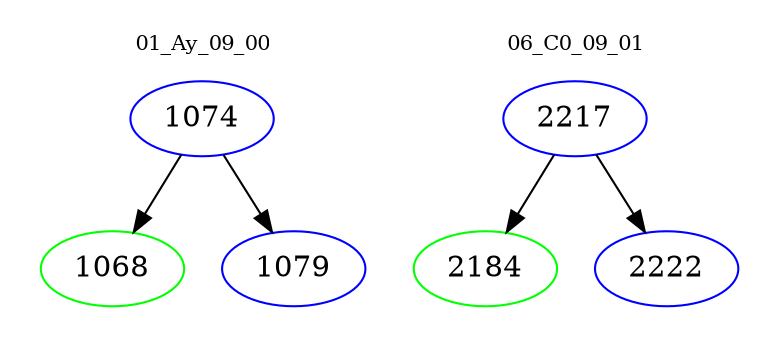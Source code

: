 digraph{
subgraph cluster_0 {
color = white
label = "01_Ay_09_00";
fontsize=10;
T0_1074 [label="1074", color="blue"]
T0_1074 -> T0_1068 [color="black"]
T0_1068 [label="1068", color="green"]
T0_1074 -> T0_1079 [color="black"]
T0_1079 [label="1079", color="blue"]
}
subgraph cluster_1 {
color = white
label = "06_C0_09_01";
fontsize=10;
T1_2217 [label="2217", color="blue"]
T1_2217 -> T1_2184 [color="black"]
T1_2184 [label="2184", color="green"]
T1_2217 -> T1_2222 [color="black"]
T1_2222 [label="2222", color="blue"]
}
}
